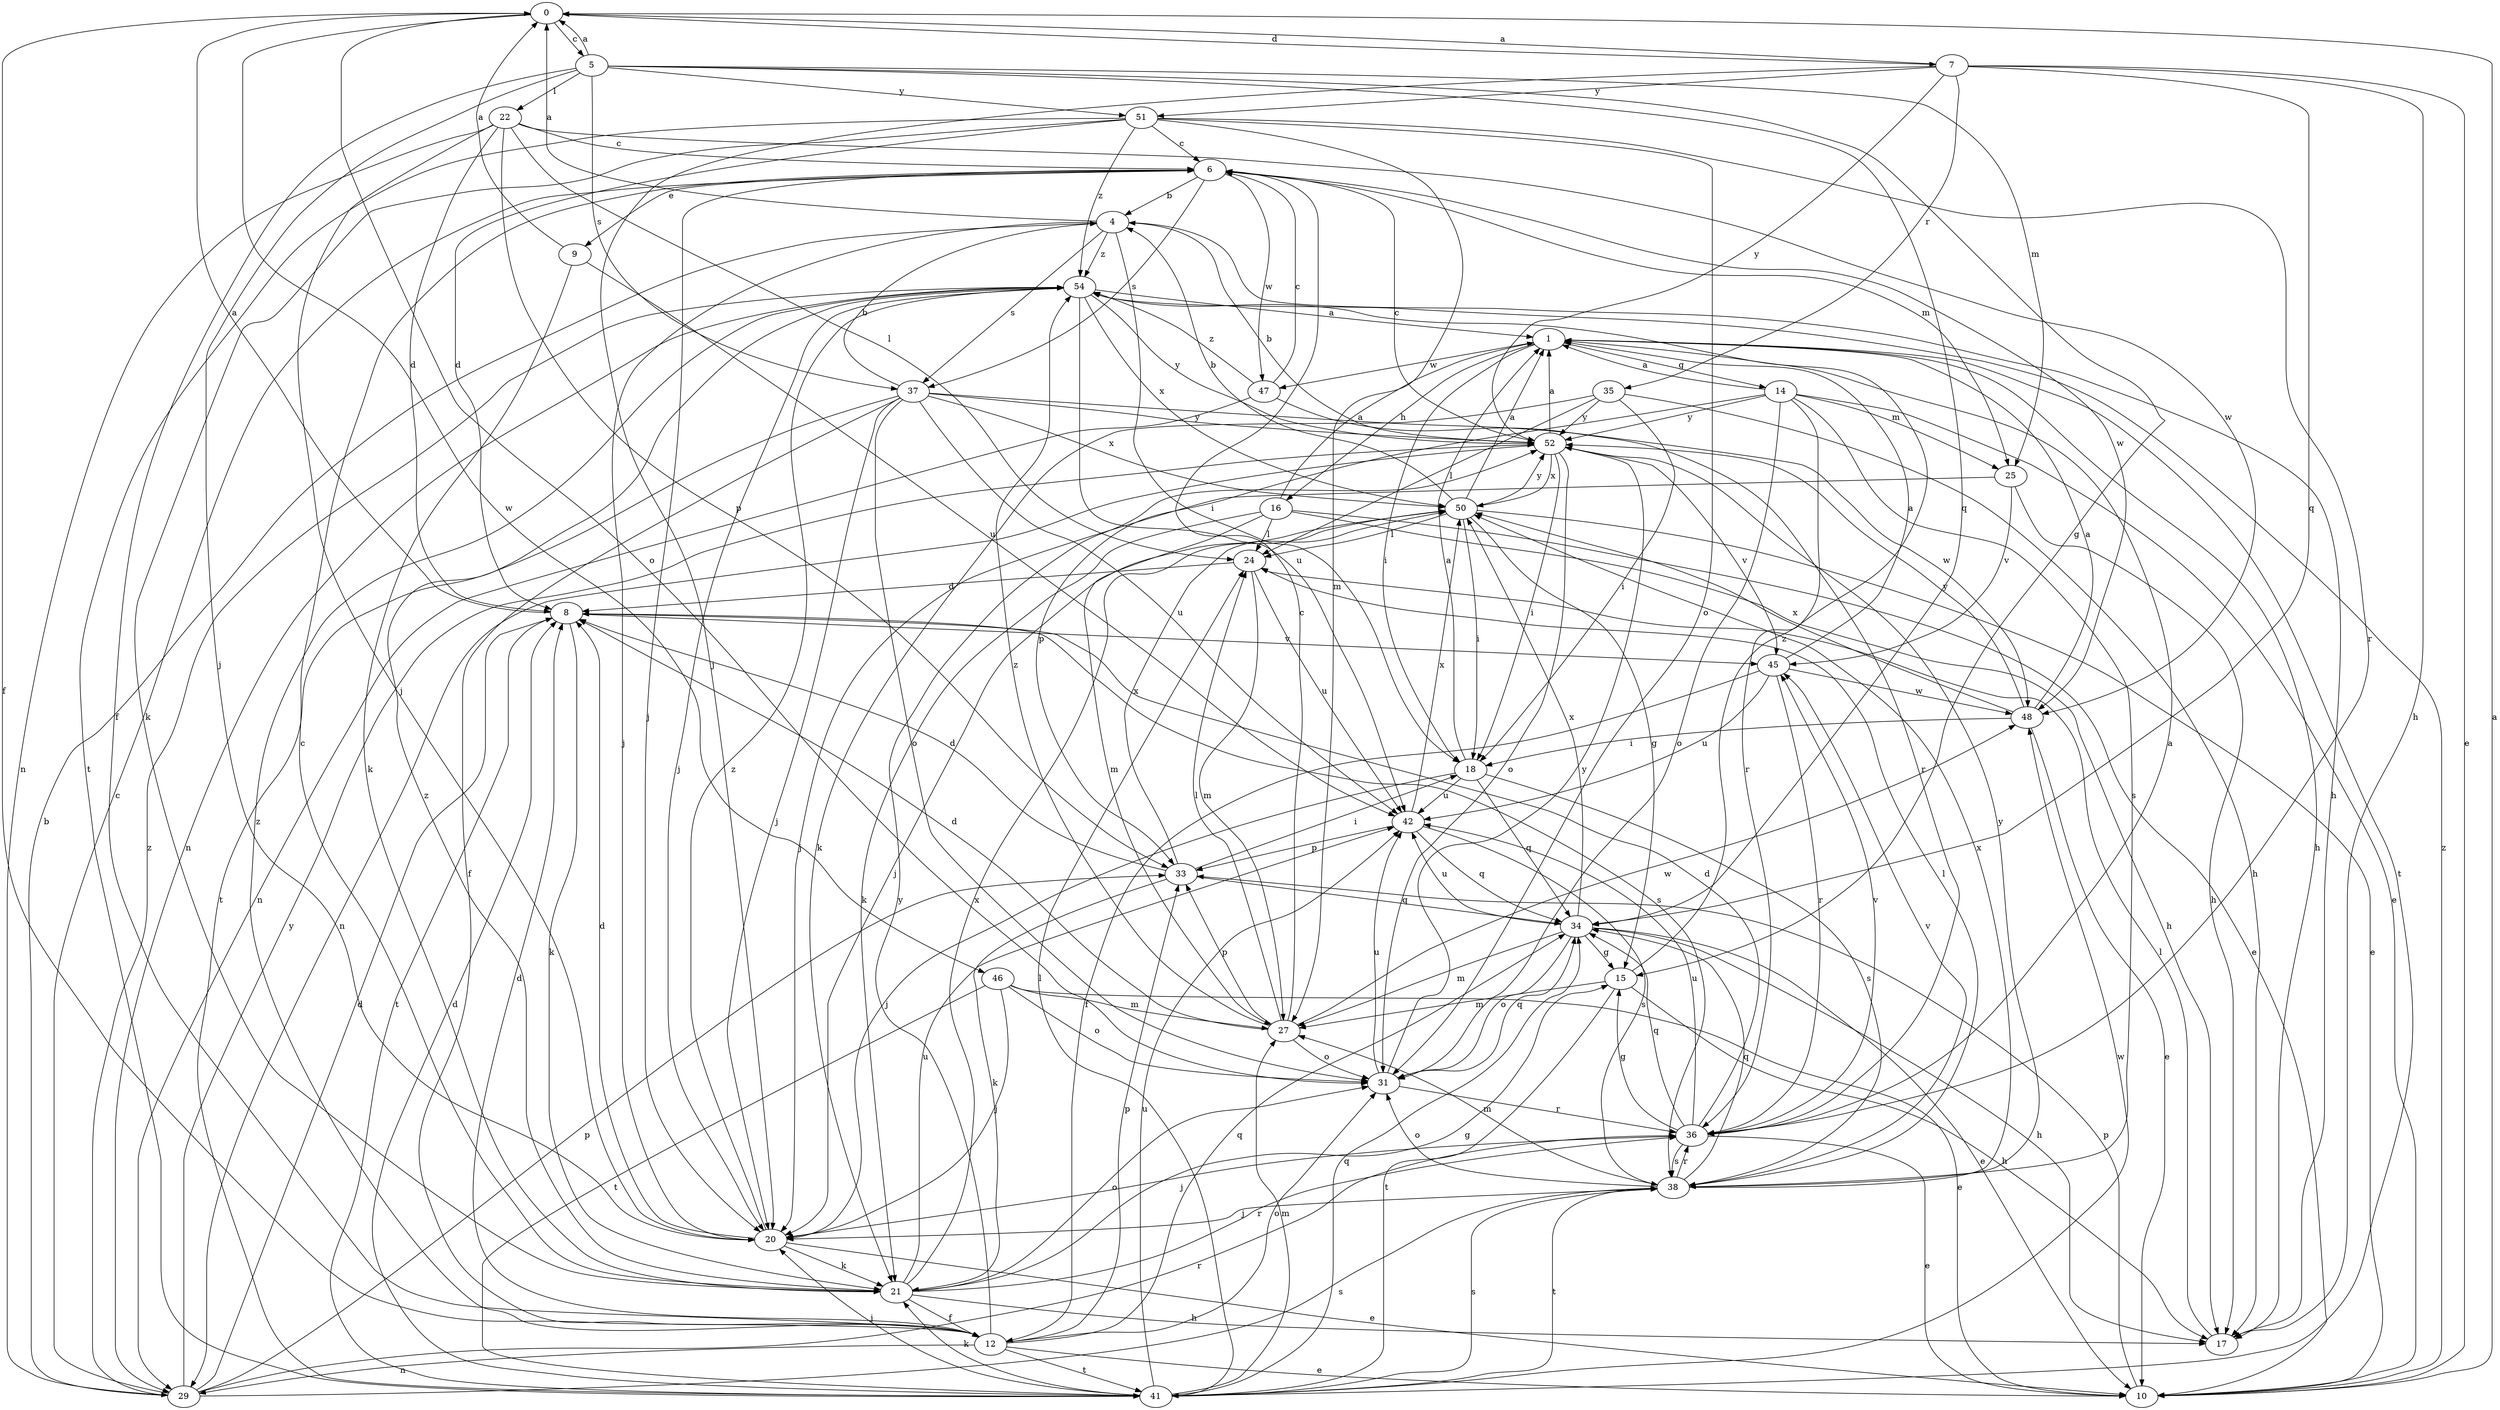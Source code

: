 strict digraph  {
0;
1;
4;
5;
6;
7;
8;
9;
10;
12;
14;
15;
16;
17;
18;
20;
21;
22;
24;
25;
27;
29;
31;
33;
34;
35;
36;
37;
38;
41;
42;
45;
46;
47;
48;
50;
51;
52;
54;
0 -> 5  [label=c];
0 -> 7  [label=d];
0 -> 12  [label=f];
0 -> 31  [label=o];
0 -> 46  [label=w];
1 -> 14  [label=g];
1 -> 16  [label=h];
1 -> 17  [label=h];
1 -> 18  [label=i];
1 -> 41  [label=t];
1 -> 47  [label=w];
4 -> 0  [label=a];
4 -> 17  [label=h];
4 -> 18  [label=i];
4 -> 20  [label=j];
4 -> 37  [label=s];
4 -> 54  [label=z];
5 -> 0  [label=a];
5 -> 12  [label=f];
5 -> 15  [label=g];
5 -> 20  [label=j];
5 -> 22  [label=l];
5 -> 25  [label=m];
5 -> 34  [label=q];
5 -> 37  [label=s];
5 -> 51  [label=y];
6 -> 4  [label=b];
6 -> 9  [label=e];
6 -> 20  [label=j];
6 -> 25  [label=m];
6 -> 37  [label=s];
6 -> 47  [label=w];
6 -> 48  [label=w];
7 -> 0  [label=a];
7 -> 10  [label=e];
7 -> 17  [label=h];
7 -> 20  [label=j];
7 -> 34  [label=q];
7 -> 35  [label=r];
7 -> 51  [label=y];
7 -> 52  [label=y];
8 -> 0  [label=a];
8 -> 21  [label=k];
8 -> 38  [label=s];
8 -> 41  [label=t];
8 -> 45  [label=v];
9 -> 0  [label=a];
9 -> 21  [label=k];
9 -> 42  [label=u];
10 -> 0  [label=a];
10 -> 33  [label=p];
10 -> 54  [label=z];
12 -> 8  [label=d];
12 -> 10  [label=e];
12 -> 29  [label=n];
12 -> 31  [label=o];
12 -> 33  [label=p];
12 -> 34  [label=q];
12 -> 41  [label=t];
12 -> 52  [label=y];
12 -> 54  [label=z];
14 -> 1  [label=a];
14 -> 10  [label=e];
14 -> 25  [label=m];
14 -> 31  [label=o];
14 -> 33  [label=p];
14 -> 36  [label=r];
14 -> 38  [label=s];
14 -> 52  [label=y];
15 -> 17  [label=h];
15 -> 27  [label=m];
15 -> 41  [label=t];
15 -> 54  [label=z];
16 -> 1  [label=a];
16 -> 10  [label=e];
16 -> 17  [label=h];
16 -> 21  [label=k];
16 -> 24  [label=l];
16 -> 27  [label=m];
17 -> 24  [label=l];
18 -> 1  [label=a];
18 -> 20  [label=j];
18 -> 34  [label=q];
18 -> 38  [label=s];
18 -> 42  [label=u];
20 -> 8  [label=d];
20 -> 10  [label=e];
20 -> 21  [label=k];
20 -> 54  [label=z];
21 -> 6  [label=c];
21 -> 12  [label=f];
21 -> 15  [label=g];
21 -> 17  [label=h];
21 -> 31  [label=o];
21 -> 36  [label=r];
21 -> 42  [label=u];
21 -> 50  [label=x];
21 -> 54  [label=z];
22 -> 6  [label=c];
22 -> 8  [label=d];
22 -> 20  [label=j];
22 -> 24  [label=l];
22 -> 29  [label=n];
22 -> 33  [label=p];
22 -> 48  [label=w];
24 -> 8  [label=d];
24 -> 27  [label=m];
24 -> 42  [label=u];
25 -> 17  [label=h];
25 -> 20  [label=j];
25 -> 45  [label=v];
27 -> 6  [label=c];
27 -> 8  [label=d];
27 -> 24  [label=l];
27 -> 31  [label=o];
27 -> 33  [label=p];
27 -> 48  [label=w];
27 -> 54  [label=z];
29 -> 4  [label=b];
29 -> 6  [label=c];
29 -> 8  [label=d];
29 -> 33  [label=p];
29 -> 36  [label=r];
29 -> 38  [label=s];
29 -> 52  [label=y];
29 -> 54  [label=z];
31 -> 34  [label=q];
31 -> 36  [label=r];
31 -> 42  [label=u];
31 -> 52  [label=y];
33 -> 8  [label=d];
33 -> 18  [label=i];
33 -> 21  [label=k];
33 -> 34  [label=q];
33 -> 50  [label=x];
34 -> 10  [label=e];
34 -> 15  [label=g];
34 -> 17  [label=h];
34 -> 27  [label=m];
34 -> 31  [label=o];
34 -> 42  [label=u];
34 -> 50  [label=x];
35 -> 17  [label=h];
35 -> 18  [label=i];
35 -> 21  [label=k];
35 -> 24  [label=l];
35 -> 52  [label=y];
36 -> 1  [label=a];
36 -> 8  [label=d];
36 -> 10  [label=e];
36 -> 15  [label=g];
36 -> 20  [label=j];
36 -> 34  [label=q];
36 -> 38  [label=s];
36 -> 42  [label=u];
36 -> 45  [label=v];
37 -> 4  [label=b];
37 -> 12  [label=f];
37 -> 20  [label=j];
37 -> 31  [label=o];
37 -> 41  [label=t];
37 -> 42  [label=u];
37 -> 48  [label=w];
37 -> 50  [label=x];
37 -> 52  [label=y];
38 -> 20  [label=j];
38 -> 24  [label=l];
38 -> 27  [label=m];
38 -> 31  [label=o];
38 -> 34  [label=q];
38 -> 36  [label=r];
38 -> 41  [label=t];
38 -> 45  [label=v];
38 -> 50  [label=x];
38 -> 52  [label=y];
41 -> 8  [label=d];
41 -> 20  [label=j];
41 -> 21  [label=k];
41 -> 24  [label=l];
41 -> 27  [label=m];
41 -> 34  [label=q];
41 -> 38  [label=s];
41 -> 42  [label=u];
41 -> 48  [label=w];
42 -> 33  [label=p];
42 -> 34  [label=q];
42 -> 38  [label=s];
42 -> 50  [label=x];
45 -> 1  [label=a];
45 -> 12  [label=f];
45 -> 36  [label=r];
45 -> 42  [label=u];
45 -> 48  [label=w];
46 -> 10  [label=e];
46 -> 20  [label=j];
46 -> 27  [label=m];
46 -> 31  [label=o];
46 -> 41  [label=t];
47 -> 6  [label=c];
47 -> 29  [label=n];
47 -> 36  [label=r];
47 -> 54  [label=z];
48 -> 1  [label=a];
48 -> 10  [label=e];
48 -> 18  [label=i];
48 -> 50  [label=x];
48 -> 52  [label=y];
50 -> 1  [label=a];
50 -> 4  [label=b];
50 -> 10  [label=e];
50 -> 15  [label=g];
50 -> 18  [label=i];
50 -> 20  [label=j];
50 -> 24  [label=l];
50 -> 52  [label=y];
51 -> 6  [label=c];
51 -> 8  [label=d];
51 -> 21  [label=k];
51 -> 27  [label=m];
51 -> 31  [label=o];
51 -> 36  [label=r];
51 -> 41  [label=t];
51 -> 54  [label=z];
52 -> 1  [label=a];
52 -> 4  [label=b];
52 -> 6  [label=c];
52 -> 18  [label=i];
52 -> 29  [label=n];
52 -> 31  [label=o];
52 -> 45  [label=v];
52 -> 50  [label=x];
54 -> 1  [label=a];
54 -> 20  [label=j];
54 -> 29  [label=n];
54 -> 42  [label=u];
54 -> 50  [label=x];
54 -> 52  [label=y];
}
